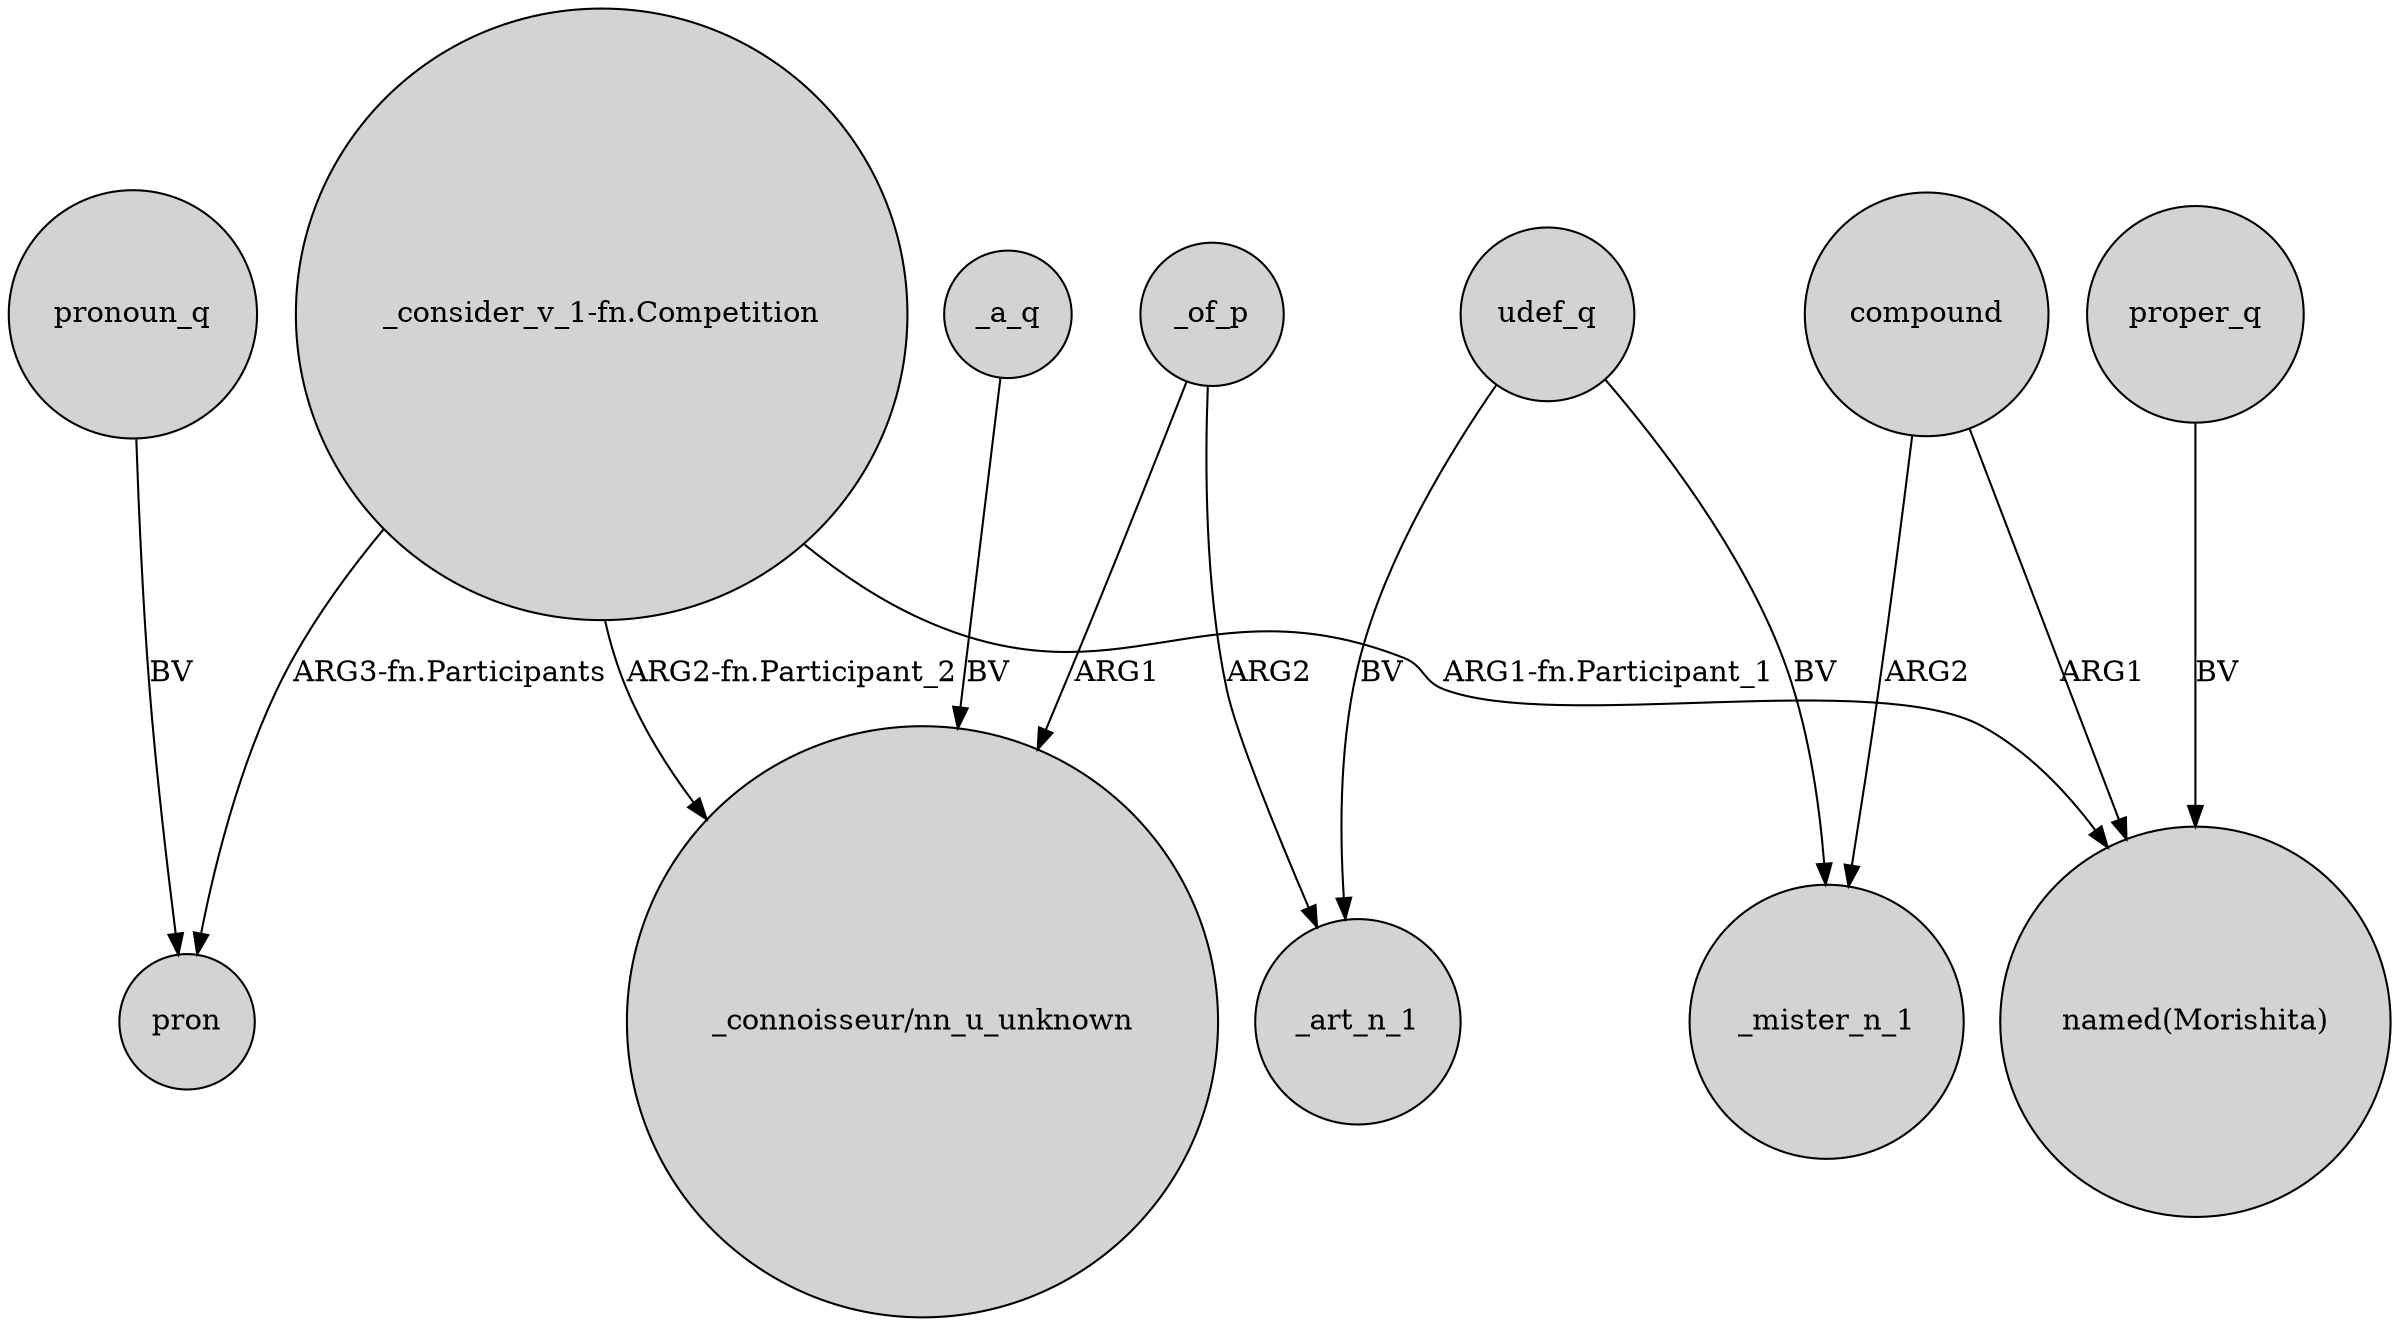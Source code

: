 digraph {
	node [shape=circle style=filled]
	"_consider_v_1-fn.Competition" -> pron [label="ARG3-fn.Participants"]
	"_consider_v_1-fn.Competition" -> "_connoisseur/nn_u_unknown" [label="ARG2-fn.Participant_2"]
	_a_q -> "_connoisseur/nn_u_unknown" [label=BV]
	udef_q -> _art_n_1 [label=BV]
	compound -> _mister_n_1 [label=ARG2]
	udef_q -> _mister_n_1 [label=BV]
	compound -> "named(Morishita)" [label=ARG1]
	proper_q -> "named(Morishita)" [label=BV]
	_of_p -> "_connoisseur/nn_u_unknown" [label=ARG1]
	pronoun_q -> pron [label=BV]
	"_consider_v_1-fn.Competition" -> "named(Morishita)" [label="ARG1-fn.Participant_1"]
	_of_p -> _art_n_1 [label=ARG2]
}
